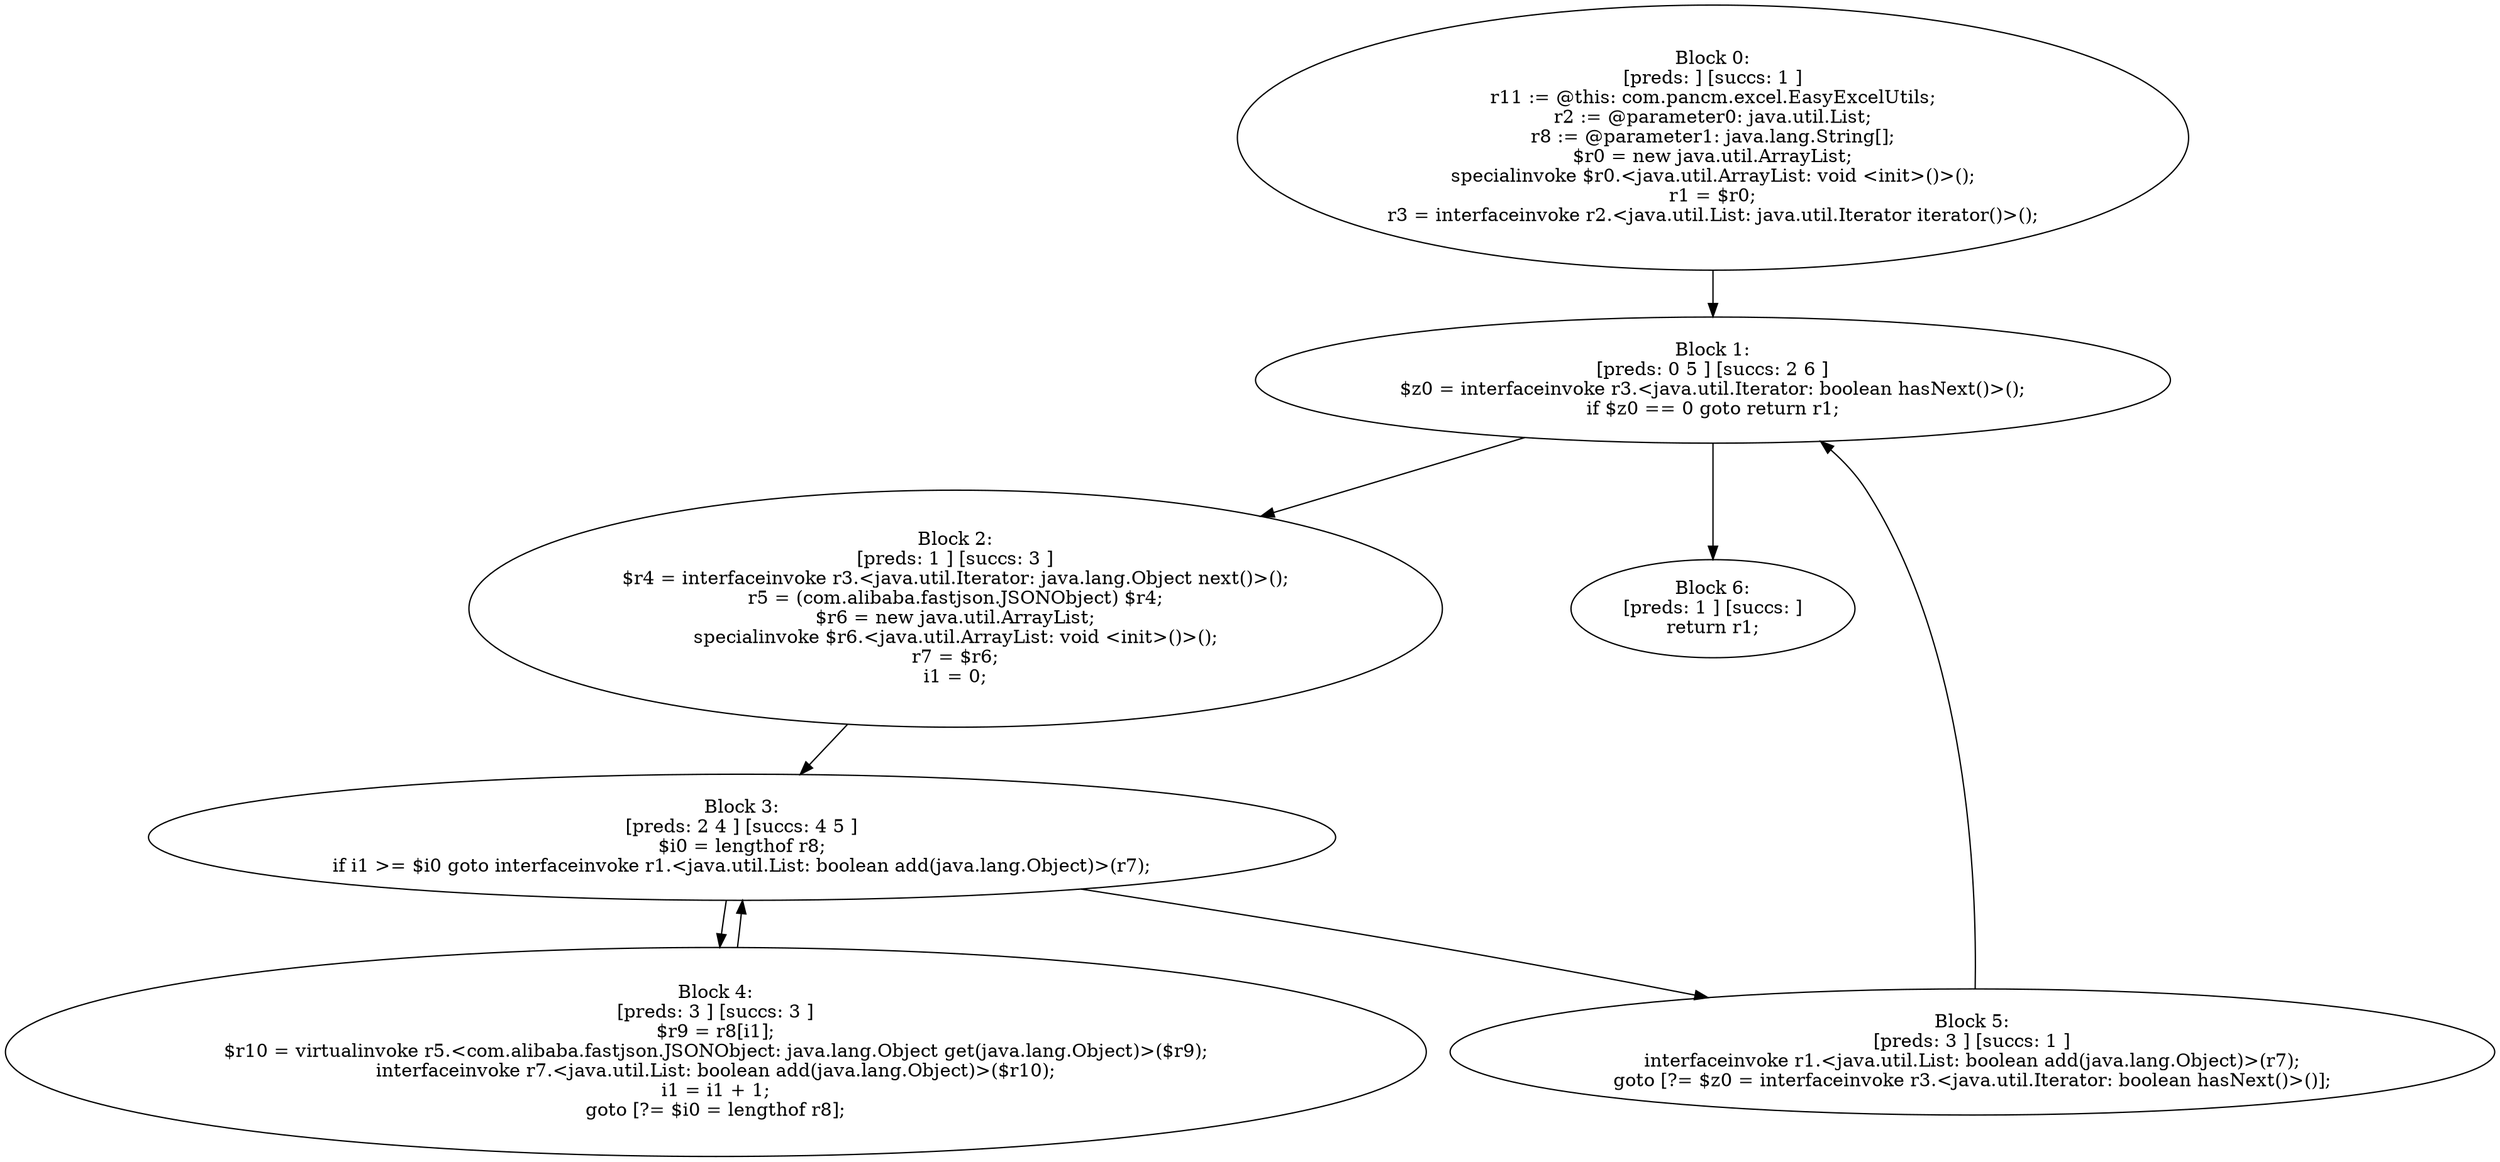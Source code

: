 digraph "unitGraph" {
    "Block 0:
[preds: ] [succs: 1 ]
r11 := @this: com.pancm.excel.EasyExcelUtils;
r2 := @parameter0: java.util.List;
r8 := @parameter1: java.lang.String[];
$r0 = new java.util.ArrayList;
specialinvoke $r0.<java.util.ArrayList: void <init>()>();
r1 = $r0;
r3 = interfaceinvoke r2.<java.util.List: java.util.Iterator iterator()>();
"
    "Block 1:
[preds: 0 5 ] [succs: 2 6 ]
$z0 = interfaceinvoke r3.<java.util.Iterator: boolean hasNext()>();
if $z0 == 0 goto return r1;
"
    "Block 2:
[preds: 1 ] [succs: 3 ]
$r4 = interfaceinvoke r3.<java.util.Iterator: java.lang.Object next()>();
r5 = (com.alibaba.fastjson.JSONObject) $r4;
$r6 = new java.util.ArrayList;
specialinvoke $r6.<java.util.ArrayList: void <init>()>();
r7 = $r6;
i1 = 0;
"
    "Block 3:
[preds: 2 4 ] [succs: 4 5 ]
$i0 = lengthof r8;
if i1 >= $i0 goto interfaceinvoke r1.<java.util.List: boolean add(java.lang.Object)>(r7);
"
    "Block 4:
[preds: 3 ] [succs: 3 ]
$r9 = r8[i1];
$r10 = virtualinvoke r5.<com.alibaba.fastjson.JSONObject: java.lang.Object get(java.lang.Object)>($r9);
interfaceinvoke r7.<java.util.List: boolean add(java.lang.Object)>($r10);
i1 = i1 + 1;
goto [?= $i0 = lengthof r8];
"
    "Block 5:
[preds: 3 ] [succs: 1 ]
interfaceinvoke r1.<java.util.List: boolean add(java.lang.Object)>(r7);
goto [?= $z0 = interfaceinvoke r3.<java.util.Iterator: boolean hasNext()>()];
"
    "Block 6:
[preds: 1 ] [succs: ]
return r1;
"
    "Block 0:
[preds: ] [succs: 1 ]
r11 := @this: com.pancm.excel.EasyExcelUtils;
r2 := @parameter0: java.util.List;
r8 := @parameter1: java.lang.String[];
$r0 = new java.util.ArrayList;
specialinvoke $r0.<java.util.ArrayList: void <init>()>();
r1 = $r0;
r3 = interfaceinvoke r2.<java.util.List: java.util.Iterator iterator()>();
"->"Block 1:
[preds: 0 5 ] [succs: 2 6 ]
$z0 = interfaceinvoke r3.<java.util.Iterator: boolean hasNext()>();
if $z0 == 0 goto return r1;
";
    "Block 1:
[preds: 0 5 ] [succs: 2 6 ]
$z0 = interfaceinvoke r3.<java.util.Iterator: boolean hasNext()>();
if $z0 == 0 goto return r1;
"->"Block 2:
[preds: 1 ] [succs: 3 ]
$r4 = interfaceinvoke r3.<java.util.Iterator: java.lang.Object next()>();
r5 = (com.alibaba.fastjson.JSONObject) $r4;
$r6 = new java.util.ArrayList;
specialinvoke $r6.<java.util.ArrayList: void <init>()>();
r7 = $r6;
i1 = 0;
";
    "Block 1:
[preds: 0 5 ] [succs: 2 6 ]
$z0 = interfaceinvoke r3.<java.util.Iterator: boolean hasNext()>();
if $z0 == 0 goto return r1;
"->"Block 6:
[preds: 1 ] [succs: ]
return r1;
";
    "Block 2:
[preds: 1 ] [succs: 3 ]
$r4 = interfaceinvoke r3.<java.util.Iterator: java.lang.Object next()>();
r5 = (com.alibaba.fastjson.JSONObject) $r4;
$r6 = new java.util.ArrayList;
specialinvoke $r6.<java.util.ArrayList: void <init>()>();
r7 = $r6;
i1 = 0;
"->"Block 3:
[preds: 2 4 ] [succs: 4 5 ]
$i0 = lengthof r8;
if i1 >= $i0 goto interfaceinvoke r1.<java.util.List: boolean add(java.lang.Object)>(r7);
";
    "Block 3:
[preds: 2 4 ] [succs: 4 5 ]
$i0 = lengthof r8;
if i1 >= $i0 goto interfaceinvoke r1.<java.util.List: boolean add(java.lang.Object)>(r7);
"->"Block 4:
[preds: 3 ] [succs: 3 ]
$r9 = r8[i1];
$r10 = virtualinvoke r5.<com.alibaba.fastjson.JSONObject: java.lang.Object get(java.lang.Object)>($r9);
interfaceinvoke r7.<java.util.List: boolean add(java.lang.Object)>($r10);
i1 = i1 + 1;
goto [?= $i0 = lengthof r8];
";
    "Block 3:
[preds: 2 4 ] [succs: 4 5 ]
$i0 = lengthof r8;
if i1 >= $i0 goto interfaceinvoke r1.<java.util.List: boolean add(java.lang.Object)>(r7);
"->"Block 5:
[preds: 3 ] [succs: 1 ]
interfaceinvoke r1.<java.util.List: boolean add(java.lang.Object)>(r7);
goto [?= $z0 = interfaceinvoke r3.<java.util.Iterator: boolean hasNext()>()];
";
    "Block 4:
[preds: 3 ] [succs: 3 ]
$r9 = r8[i1];
$r10 = virtualinvoke r5.<com.alibaba.fastjson.JSONObject: java.lang.Object get(java.lang.Object)>($r9);
interfaceinvoke r7.<java.util.List: boolean add(java.lang.Object)>($r10);
i1 = i1 + 1;
goto [?= $i0 = lengthof r8];
"->"Block 3:
[preds: 2 4 ] [succs: 4 5 ]
$i0 = lengthof r8;
if i1 >= $i0 goto interfaceinvoke r1.<java.util.List: boolean add(java.lang.Object)>(r7);
";
    "Block 5:
[preds: 3 ] [succs: 1 ]
interfaceinvoke r1.<java.util.List: boolean add(java.lang.Object)>(r7);
goto [?= $z0 = interfaceinvoke r3.<java.util.Iterator: boolean hasNext()>()];
"->"Block 1:
[preds: 0 5 ] [succs: 2 6 ]
$z0 = interfaceinvoke r3.<java.util.Iterator: boolean hasNext()>();
if $z0 == 0 goto return r1;
";
}
